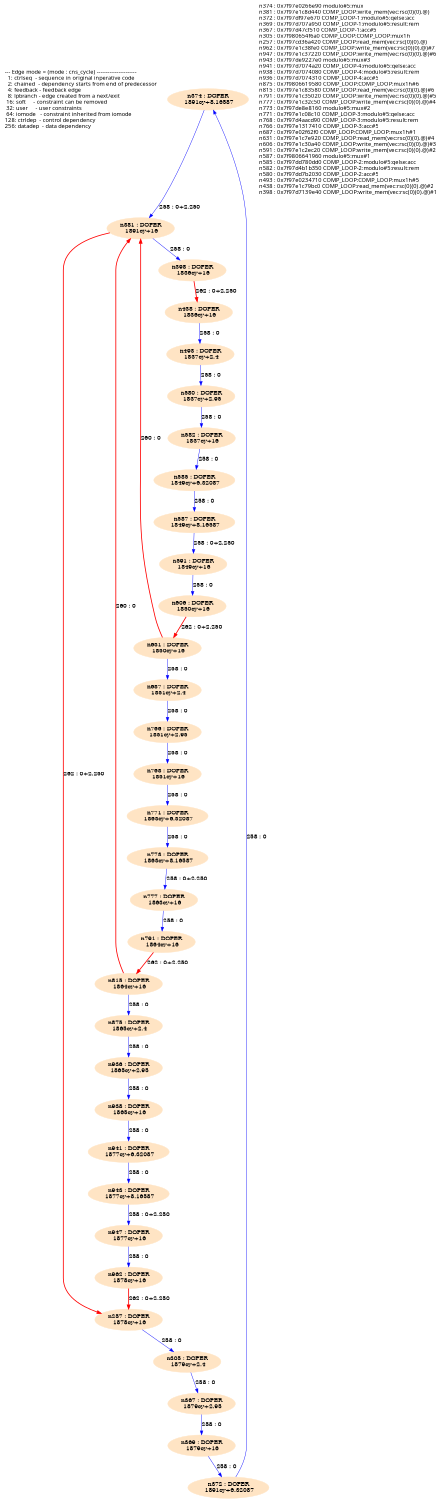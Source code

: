 digraph G {
  size="7.5,10"; center=true; ratio=auto;
  m1[fontname=Fixed,labeljust=left,label="--- Edge mode = (mode : cns_cycle) ----------------------\l  1: ctrlseq  - sequence in original inperative code     \l  2: chained  - dependency starts from end of predecessor\l  4: feedback - feedback edge                            \l  8: lpbranch - edge created from a next/exit            \l 16: soft     - constraint can be removed                \l 32: user     - user constraints                         \l 64: iomode   - constraint inherited from iomode         \l128: ctrldep  - control dependency                       \l256: datadep  - data dependency                          \l",shape=none];
  n374[label="n374 : DOPER\n 1891cy+8.16587\n",shape=ellipse,style=filled,color=bisque];
  n381[label="n381 : DOPER\n 1891cy+16\n",shape=ellipse,style=filled,color=bisque];
  n372[label="n372 : DOPER\n 1891cy+6.32087\n",shape=ellipse,style=filled,color=bisque];
  n369[label="n369 : DOPER\n 1879cy+16\n",shape=ellipse,style=filled,color=bisque];
  n367[label="n367 : DOPER\n 1879cy+2.95\n",shape=ellipse,style=filled,color=bisque];
  n305[label="n305 : DOPER\n 1879cy+2.4\n",shape=ellipse,style=filled,color=bisque];
  n257[label="n257 : DOPER\n 1878cy+16\n",shape=ellipse,style=filled,color=bisque];
  n962[label="n962 : DOPER\n 1878cy+16\n",shape=ellipse,style=filled,color=bisque];
  n947[label="n947 : DOPER\n 1877cy+16\n",shape=ellipse,style=filled,color=bisque];
  n943[label="n943 : DOPER\n 1877cy+8.16587\n",shape=ellipse,style=filled,color=bisque];
  n941[label="n941 : DOPER\n 1877cy+6.32087\n",shape=ellipse,style=filled,color=bisque];
  n938[label="n938 : DOPER\n 1865cy+16\n",shape=ellipse,style=filled,color=bisque];
  n936[label="n936 : DOPER\n 1865cy+2.95\n",shape=ellipse,style=filled,color=bisque];
  n875[label="n875 : DOPER\n 1865cy+2.4\n",shape=ellipse,style=filled,color=bisque];
  n815[label="n815 : DOPER\n 1864cy+16\n",shape=ellipse,style=filled,color=bisque];
  n791[label="n791 : DOPER\n 1864cy+16\n",shape=ellipse,style=filled,color=bisque];
  n777[label="n777 : DOPER\n 1863cy+16\n",shape=ellipse,style=filled,color=bisque];
  n773[label="n773 : DOPER\n 1863cy+8.16587\n",shape=ellipse,style=filled,color=bisque];
  n771[label="n771 : DOPER\n 1863cy+6.32087\n",shape=ellipse,style=filled,color=bisque];
  n768[label="n768 : DOPER\n 1851cy+16\n",shape=ellipse,style=filled,color=bisque];
  n766[label="n766 : DOPER\n 1851cy+2.95\n",shape=ellipse,style=filled,color=bisque];
  n687[label="n687 : DOPER\n 1851cy+2.4\n",shape=ellipse,style=filled,color=bisque];
  n631[label="n631 : DOPER\n 1850cy+16\n",shape=ellipse,style=filled,color=bisque];
  n606[label="n606 : DOPER\n 1850cy+16\n",shape=ellipse,style=filled,color=bisque];
  n591[label="n591 : DOPER\n 1849cy+16\n",shape=ellipse,style=filled,color=bisque];
  n587[label="n587 : DOPER\n 1849cy+8.16587\n",shape=ellipse,style=filled,color=bisque];
  n585[label="n585 : DOPER\n 1849cy+6.32087\n",shape=ellipse,style=filled,color=bisque];
  n582[label="n582 : DOPER\n 1837cy+16\n",shape=ellipse,style=filled,color=bisque];
  n580[label="n580 : DOPER\n 1837cy+2.95\n",shape=ellipse,style=filled,color=bisque];
  n493[label="n493 : DOPER\n 1837cy+2.4\n",shape=ellipse,style=filled,color=bisque];
  n438[label="n438 : DOPER\n 1836cy+16\n",shape=ellipse,style=filled,color=bisque];
  n398[label="n398 : DOPER\n 1836cy+16\n",shape=ellipse,style=filled,color=bisque];
  m2[fontname=Fixed,labeljust=left,label="n374 : 0x7f97e0266e90 modulo#5:mux\ln381 : 0x7f97e1c8d440 COMP_LOOP:write_mem(vec:rsc(0)(0).@)\ln372 : 0x7f97df97e670 COMP_LOOP-1:modulo#5:qelse:acc\ln369 : 0x7f97d707a950 COMP_LOOP-1:modulo#5:result:rem\ln367 : 0x7f97d47cf510 COMP_LOOP-1:acc#5\ln305 : 0x7f980654f6a0 COMP_LOOP:COMP_LOOP:mux1h\ln257 : 0x7f97cd36a420 COMP_LOOP:read_mem(vec:rsc(0)(0).@)\ln962 : 0x7f97e1c38fe0 COMP_LOOP:write_mem(vec:rsc(0)(0).@)#7\ln947 : 0x7f97e1c37220 COMP_LOOP:write_mem(vec:rsc(0)(0).@)#6\ln943 : 0x7f97de9227e0 modulo#5:mux#3\ln941 : 0x7f97d7074a20 COMP_LOOP-4:modulo#5:qelse:acc\ln938 : 0x7f97d7074080 COMP_LOOP-4:modulo#5:result:rem\ln936 : 0x7f97d7074310 COMP_LOOP-4:acc#5\ln875 : 0x7f9806619580 COMP_LOOP:COMP_LOOP:mux1h#6\ln815 : 0x7f97e1c83580 COMP_LOOP:read_mem(vec:rsc(0)(0).@)#6\ln791 : 0x7f97e1c35020 COMP_LOOP:write_mem(vec:rsc(0)(0).@)#5\ln777 : 0x7f97e1c32c50 COMP_LOOP:write_mem(vec:rsc(0)(0).@)#4\ln773 : 0x7f97de8e8160 modulo#5:mux#2\ln771 : 0x7f97e1c08c10 COMP_LOOP-3:modulo#5:qelse:acc\ln768 : 0x7f97d4aacd90 COMP_LOOP-3:modulo#5:result:rem\ln766 : 0x7f97e1317410 COMP_LOOP-3:acc#5\ln687 : 0x7f97e02f62f0 COMP_LOOP:COMP_LOOP:mux1h#1\ln631 : 0x7f97e1c7e920 COMP_LOOP:read_mem(vec:rsc(0)(0).@)#4\ln606 : 0x7f97e1c30a40 COMP_LOOP:write_mem(vec:rsc(0)(0).@)#3\ln591 : 0x7f97e1c2ec20 COMP_LOOP:write_mem(vec:rsc(0)(0).@)#2\ln587 : 0x7f9806641960 modulo#5:mux#1\ln585 : 0x7f97dd780dd0 COMP_LOOP-2:modulo#5:qelse:acc\ln582 : 0x7f97d4b1b350 COMP_LOOP-2:modulo#5:result:rem\ln580 : 0x7f97dd7b2030 COMP_LOOP-2:acc#5\ln493 : 0x7f97e0234710 COMP_LOOP:COMP_LOOP:mux1h#5\ln438 : 0x7f97e1c79bc0 COMP_LOOP:read_mem(vec:rsc(0)(0).@)#2\ln398 : 0x7f97d7139e40 COMP_LOOP:write_mem(vec:rsc(0)(0).@)#1\l",shape=none];
  n374 -> n381[label="258 : 0+2.250",color=blue];
  n372 -> n374[label="258 : 0",color=blue];
  n369 -> n372[label="258 : 0",color=blue];
  n367 -> n369[label="258 : 0",color=blue];
  n305 -> n367[label="258 : 0",color=blue];
  n257 -> n305[label="258 : 0",color=blue];
  n962 -> n257[label="262 : 0+2.250",color=red, style=bold];
  n947 -> n962[label="258 : 0",color=blue];
  n943 -> n947[label="258 : 0+2.250",color=blue];
  n941 -> n943[label="258 : 0",color=blue];
  n938 -> n941[label="258 : 0",color=blue];
  n936 -> n938[label="258 : 0",color=blue];
  n875 -> n936[label="258 : 0",color=blue];
  n815 -> n875[label="258 : 0",color=blue];
  n791 -> n815[label="262 : 0+2.250",color=red, style=bold];
  n777 -> n791[label="258 : 0",color=blue];
  n773 -> n777[label="258 : 0+2.250",color=blue];
  n771 -> n773[label="258 : 0",color=blue];
  n768 -> n771[label="258 : 0",color=blue];
  n766 -> n768[label="258 : 0",color=blue];
  n687 -> n766[label="258 : 0",color=blue];
  n631 -> n687[label="258 : 0",color=blue];
  n606 -> n631[label="262 : 0+2.250",color=red, style=bold];
  n591 -> n606[label="258 : 0",color=blue];
  n587 -> n591[label="258 : 0+2.250",color=blue];
  n585 -> n587[label="258 : 0",color=blue];
  n582 -> n585[label="258 : 0",color=blue];
  n580 -> n582[label="258 : 0",color=blue];
  n493 -> n580[label="258 : 0",color=blue];
  n438 -> n493[label="258 : 0",color=blue];
  n398 -> n438[label="262 : 0+2.250",color=red, style=bold];
  n381 -> n398[label="258 : 0",color=blue];
  n815 -> n381[label="260 : 0",color=red, style=bold];
  n631 -> n381[label="260 : 0",color=red, style=bold];
  n381 -> n257[label="262 : 0+2.250",color=red, style=bold];
}

